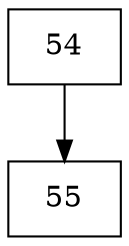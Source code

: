 digraph G {
  node [shape=record];
  node0 [label="{54}"];
  node0 -> node1;
  node1 [label="{55}"];
}
